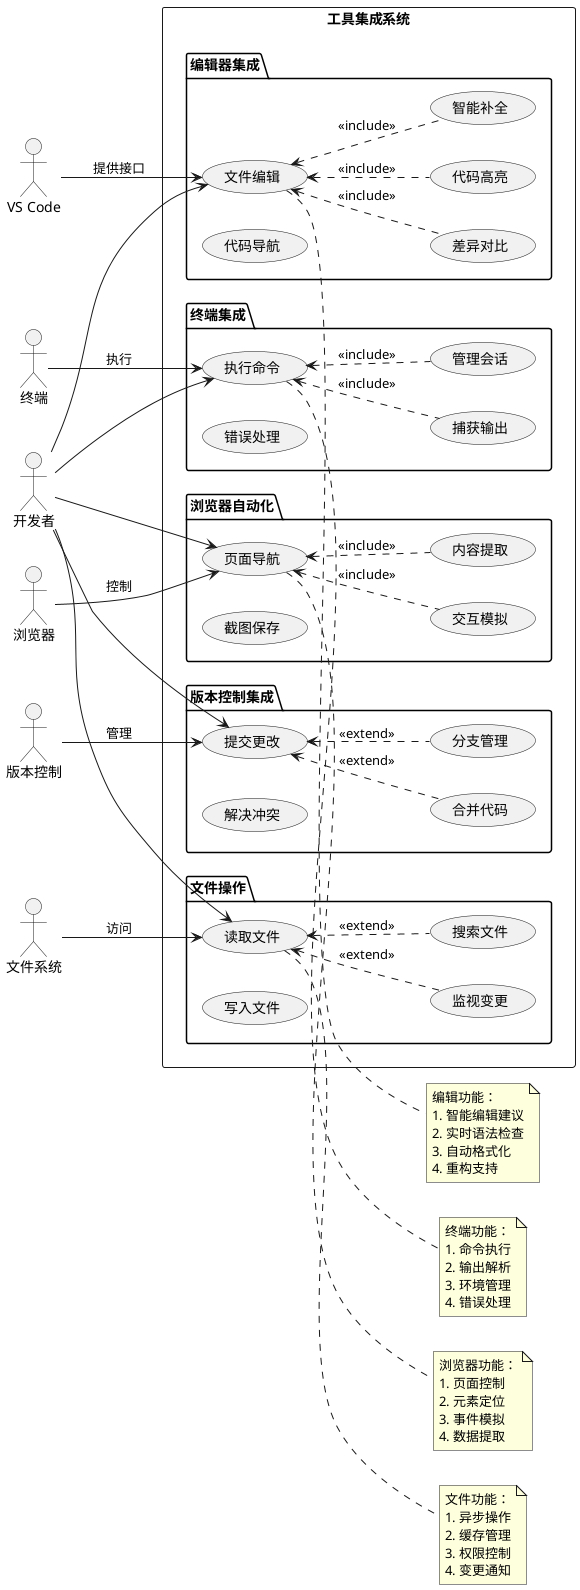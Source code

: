 @startuml

' Tool Integration Use Case Diagram
' Requirements mapping:
' - src/integrations/**/*.ts
' - src/services/**/*.ts

left to right direction

' Actors
actor "开发者" as Developer
actor "VS Code" as VSCode
actor "终端" as Terminal
actor "浏览器" as Browser
actor "文件系统" as FileSystem
actor "版本控制" as VCS

rectangle "工具集成系统" {
    package "编辑器集成" {
        usecase "文件编辑" as FileEdit
        usecase "代码导航" as CodeNav
        usecase "差异对比" as DiffView
        usecase "代码高亮" as Highlight
        usecase "智能补全" as Completion
    }

    package "终端集成" {
        usecase "执行命令" as ExecCmd
        usecase "管理会话" as ManageSession
        usecase "捕获输出" as CaptureOutput
        usecase "错误处理" as HandleError
    }

    package "浏览器自动化" {
        usecase "页面导航" as Navigate
        usecase "内容提取" as Extract
        usecase "交互模拟" as Simulate
        usecase "截图保存" as Screenshot
    }

    package "文件操作" {
        usecase "读取文件" as ReadFile
        usecase "写入文件" as WriteFile
        usecase "搜索文件" as SearchFile
        usecase "监视变更" as WatchChange
    }

    package "版本控制集成" {
        usecase "提交更改" as Commit
        usecase "分支管理" as Branch
        usecase "合并代码" as Merge
        usecase "解决冲突" as Conflict
    }
}

' Core relationships
Developer --> FileEdit
Developer --> ExecCmd
Developer --> Navigate
Developer --> ReadFile
Developer --> Commit

' Include relationships
FileEdit <.. DiffView : <<include>>
FileEdit <.. Highlight : <<include>>
FileEdit <.. Completion : <<include>>

ExecCmd <.. ManageSession : <<include>>
ExecCmd <.. CaptureOutput : <<include>>

Navigate <.. Extract : <<include>>
Navigate <.. Simulate : <<include>>

' Extend relationships
ReadFile <.. SearchFile : <<extend>>
ReadFile <.. WatchChange : <<extend>>

Commit <.. Branch : <<extend>>
Commit <.. Merge : <<extend>>

' External system interactions
VSCode --> FileEdit : 提供接口
Terminal --> ExecCmd : 执行
Browser --> Navigate : 控制
FileSystem --> ReadFile : 访问
VCS --> Commit : 管理

' Detailed notes
note right of FileEdit
  编辑功能：
  1. 智能编辑建议
  2. 实时语法检查
  3. 自动格式化
  4. 重构支持
end note

note right of ExecCmd
  终端功能：
  1. 命令执行
  2. 输出解析
  3. 环境管理
  4. 错误处理
end note

note right of Navigate
  浏览器功能：
  1. 页面控制
  2. 元素定位
  3. 事件模拟
  4. 数据提取
end note

note right of ReadFile
  文件功能：
  1. 异步操作
  2. 缓存管理
  3. 权限控制
  4. 变更通知
end note

@enduml 